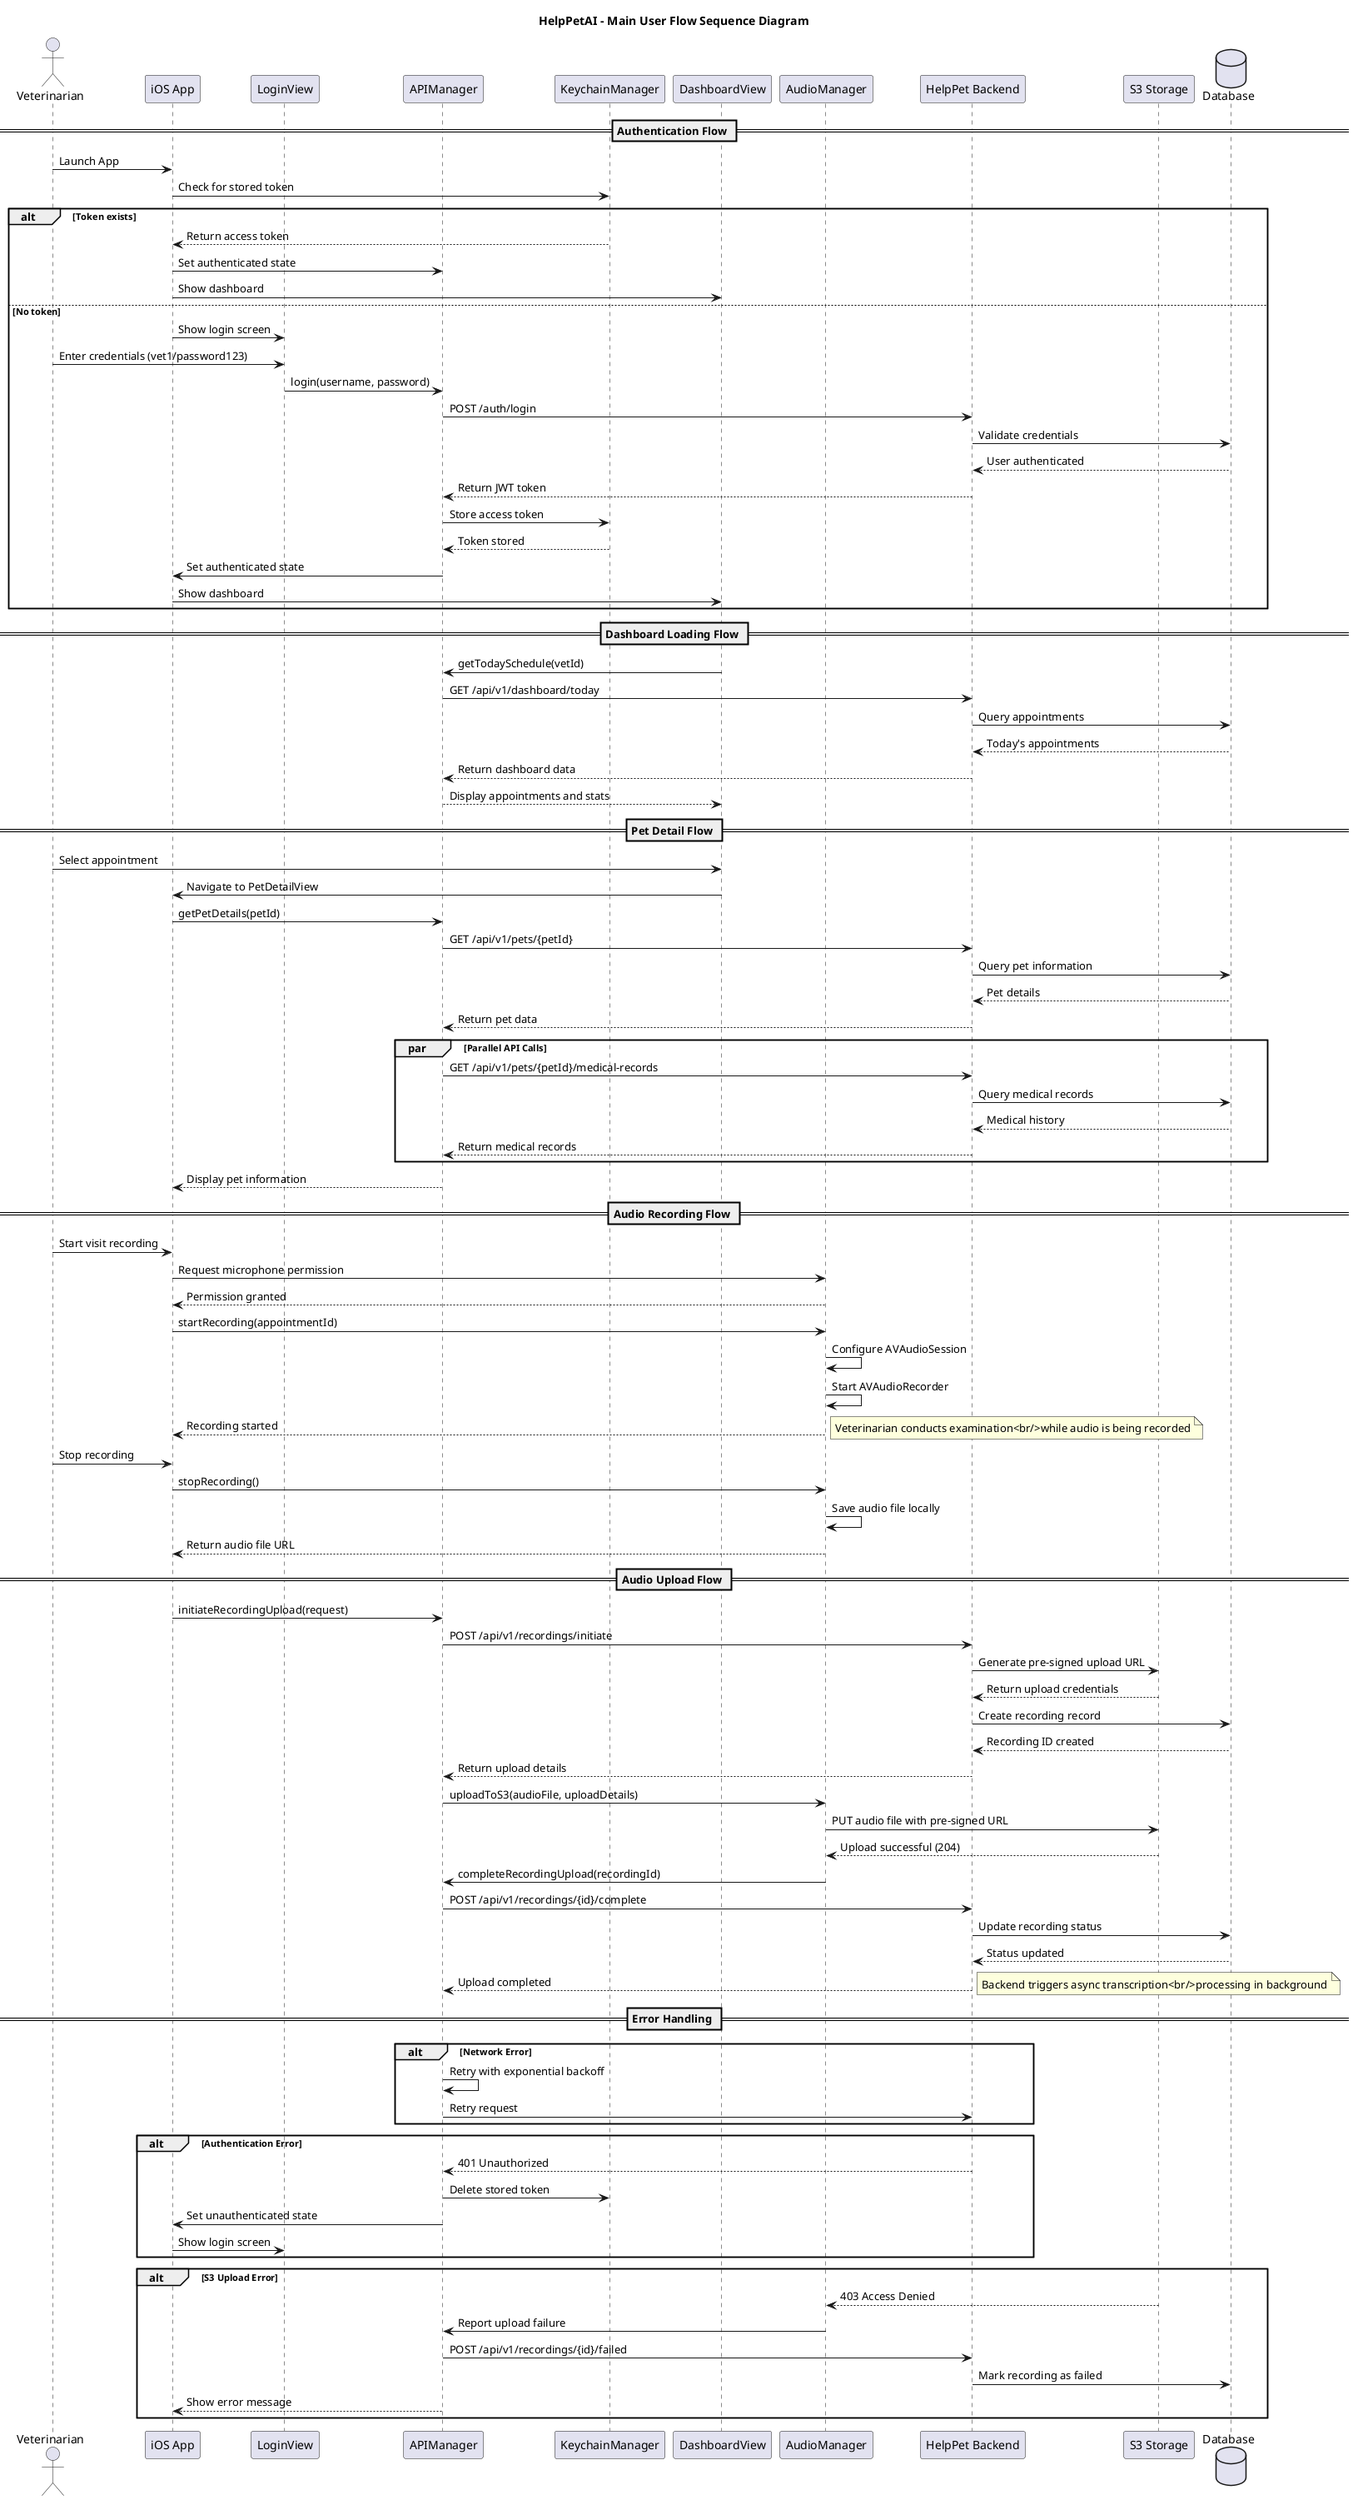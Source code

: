 @startuml
title HelpPetAI - Main User Flow Sequence Diagram

actor "Veterinarian" as Vet
participant "iOS App" as App
participant "LoginView" as Login
participant "APIManager" as API
participant "KeychainManager" as Keychain
participant "DashboardView" as Dashboard
participant "AudioManager" as Audio
participant "HelpPet Backend" as Backend
participant "S3 Storage" as S3
database "Database" as DB

== Authentication Flow ==
Vet -> App: Launch App
App -> Keychain: Check for stored token
alt Token exists
    Keychain --> App: Return access token
    App -> API: Set authenticated state
    App -> Dashboard: Show dashboard
else No token
    App -> Login: Show login screen
    Vet -> Login: Enter credentials (vet1/password123)
    Login -> API: login(username, password)
    API -> Backend: POST /auth/login
    Backend -> DB: Validate credentials
    DB --> Backend: User authenticated
    Backend --> API: Return JWT token
    API -> Keychain: Store access token
    Keychain --> API: Token stored
    API -> App: Set authenticated state
    App -> Dashboard: Show dashboard
end

== Dashboard Loading Flow ==
Dashboard -> API: getTodaySchedule(vetId)
API -> Backend: GET /api/v1/dashboard/today
Backend -> DB: Query appointments
DB --> Backend: Today's appointments
Backend --> API: Return dashboard data
API --> Dashboard: Display appointments and stats

== Pet Detail Flow ==
Vet -> Dashboard: Select appointment
Dashboard -> App: Navigate to PetDetailView
App -> API: getPetDetails(petId)
API -> Backend: GET /api/v1/pets/{petId}
Backend -> DB: Query pet information
DB --> Backend: Pet details
Backend --> API: Return pet data

par Parallel API Calls
    API -> Backend: GET /api/v1/pets/{petId}/medical-records
    Backend -> DB: Query medical records
    DB --> Backend: Medical history
    Backend --> API: Return medical records
end

API --> App: Display pet information

== Audio Recording Flow ==
Vet -> App: Start visit recording
App -> Audio: Request microphone permission
Audio --> App: Permission granted
App -> Audio: startRecording(appointmentId)
Audio -> Audio: Configure AVAudioSession
Audio -> Audio: Start AVAudioRecorder
Audio --> App: Recording started

note right: Veterinarian conducts examination<br/>while audio is being recorded

Vet -> App: Stop recording
App -> Audio: stopRecording()
Audio -> Audio: Save audio file locally
Audio --> App: Return audio file URL

== Audio Upload Flow ==
App -> API: initiateRecordingUpload(request)
API -> Backend: POST /api/v1/recordings/initiate
Backend -> S3: Generate pre-signed upload URL
S3 --> Backend: Return upload credentials
Backend -> DB: Create recording record
DB --> Backend: Recording ID created
Backend --> API: Return upload details

API -> Audio: uploadToS3(audioFile, uploadDetails)
Audio -> S3: PUT audio file with pre-signed URL
S3 --> Audio: Upload successful (204)
Audio -> API: completeRecordingUpload(recordingId)
API -> Backend: POST /api/v1/recordings/{id}/complete
Backend -> DB: Update recording status
DB --> Backend: Status updated
Backend --> API: Upload completed

note right: Backend triggers async transcription<br/>processing in background

== Error Handling ==
alt Network Error
    API -> API: Retry with exponential backoff
    API -> Backend: Retry request
end

alt Authentication Error
    Backend --> API: 401 Unauthorized
    API -> Keychain: Delete stored token
    API -> App: Set unauthenticated state
    App -> Login: Show login screen
end

alt S3 Upload Error
    S3 --> Audio: 403 Access Denied
    Audio -> API: Report upload failure
    API -> Backend: POST /api/v1/recordings/{id}/failed
    Backend -> DB: Mark recording as failed
    API --> App: Show error message
end

@enduml
